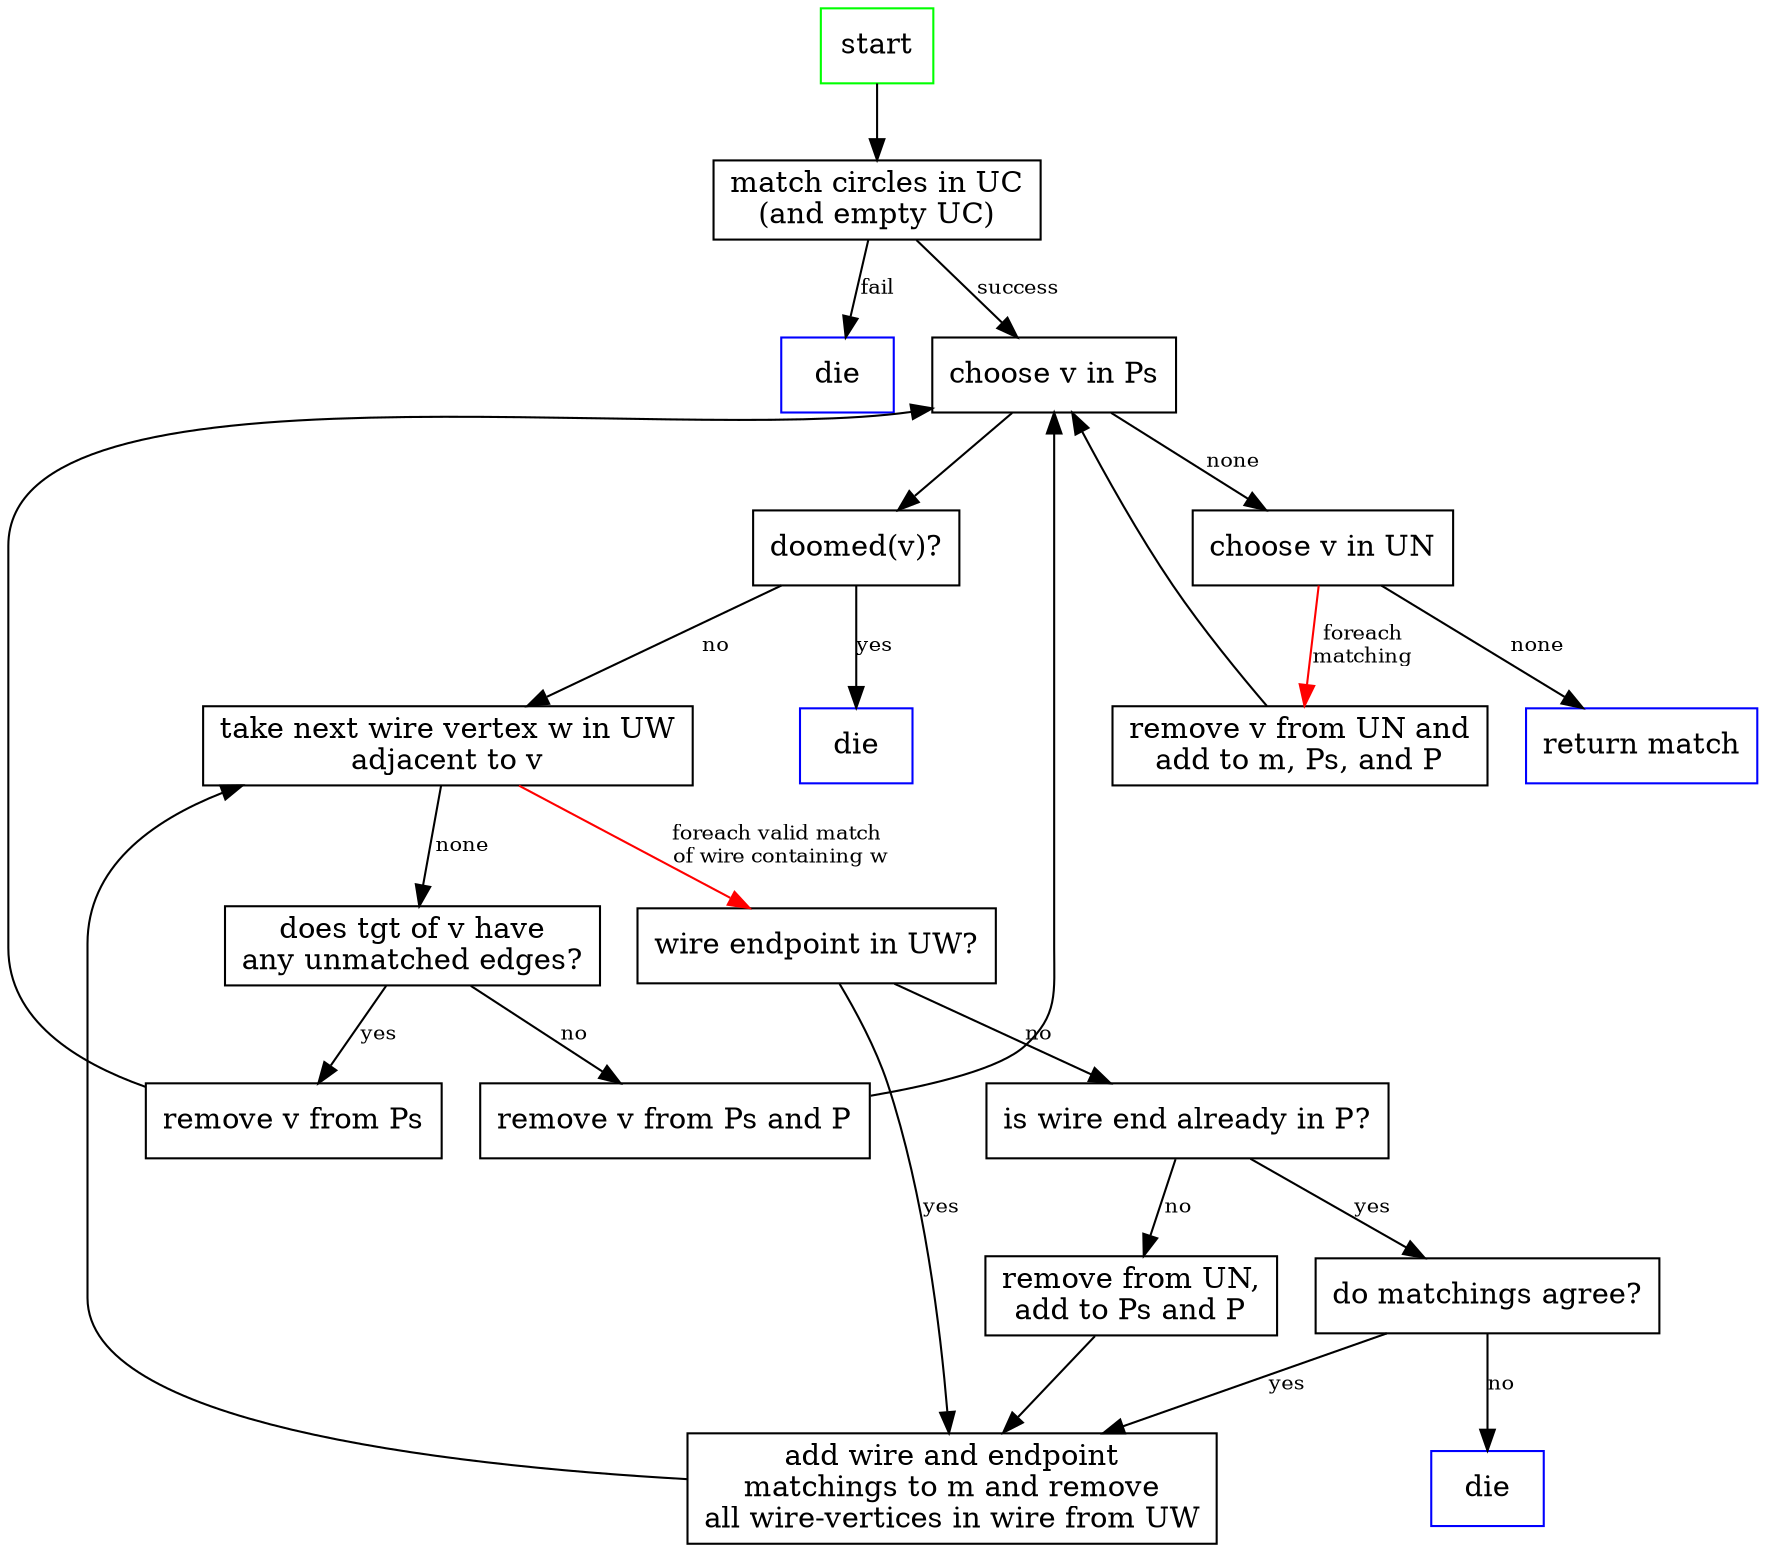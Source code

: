 digraph {
    node [shape=box]
    edge [fontsize=10]
    start [color=green]
    circles [label="match circles in UC\n(and empty UC)"]
    die0 [label=die,color=blue]
    scheduledpm [label="choose v in Ps"]
    doomed [label="doomed(v)?"]
    die1 [label=die,color=blue]
    nextnhd [label="take next wire vertex w in UW\nadjacent to v"]
    addwiretomatch [label="add wire and endpoint\nmatchings to m and remove\nall wire-vertices in wire from UW"]
    wireend [label="wire endpoint in UW?"]
    wireendpm [label="is wire end already in P?"]
    matchagree [label="do matchings agree?"]
    die2 [label=die,color=blue]
    markpm [label="remove from UN,\nadd to Ps and P"]
    unmatchedtargnhd [label="does tgt of v have\nany unmatched edges?"]
    unschedule [label="remove v from Ps"]
    complete [label="remove v from Ps and P"]
    unmatched [label="choose v in UN"]
    markpm2 [label="remove v from UN and\nadd to m, Ps, and P"]
    done [color=blue,label="return match"]

    start -> circles
    circles -> die0 [label=fail]
    circles -> scheduledpm [label=success]
    scheduledpm -> doomed
    doomed -> die1 [label=yes]
    doomed -> nextnhd [label=no]
    nextnhd -> wireend [label="foreach valid match\n of wire containing w",color=red]
    wireend -> wireendpm [label=no]
    wireend -> addwiretomatch [label=yes]
    wireendpm -> matchagree [label=yes]
    matchagree -> die2 [label=no]
    matchagree -> addwiretomatch [label=yes]
    wireendpm -> markpm [label=no]
    markpm -> addwiretomatch
    addwiretomatch -> nextnhd
    nextnhd -> unmatchedtargnhd [label=none]
    unmatchedtargnhd -> complete [label=no]
    unmatchedtargnhd -> unschedule [label=yes]
    unschedule -> scheduledpm
    complete -> scheduledpm
    scheduledpm -> unmatched [label=none]
    unmatched -> done [label=none]
    unmatched -> markpm2 [label="foreach\nmatching",color=red]
    markpm2 -> scheduledpm
}
